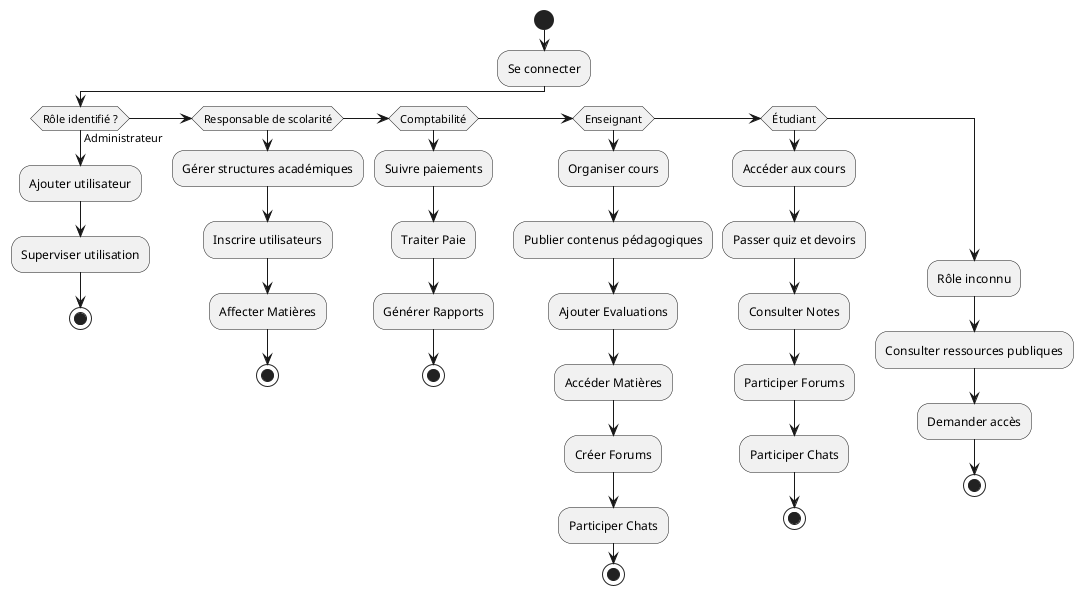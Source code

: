@startuml
start
:Se connecter;
if (Rôle identifié ?) then (Administrateur)
    :Ajouter utilisateur;
    :Superviser utilisation;
    stop
elseif (Responsable de scolarité)
    :Gérer structures académiques;
    :Inscrire utilisateurs;
    :Affecter Matières;
    stop
elseif (Comptabilité)
    :Suivre paiements;
    :Traiter Paie;
    :Générer Rapports;
    stop
elseif (Enseignant)
    :Organiser cours;
    :Publier contenus pédagogiques;
    :Ajouter Evaluations;
    :Accéder Matières;
    :Créer Forums;
    :Participer Chats;
    stop
elseif (Étudiant)
    :Accéder aux cours;
    :Passer quiz et devoirs;
    :Consulter Notes;
    :Participer Forums;
    :Participer Chats;
    stop
else 
    :Rôle inconnu;
    :Consulter ressources publiques;
    :Demander accès;
    stop
endif
@enduml
